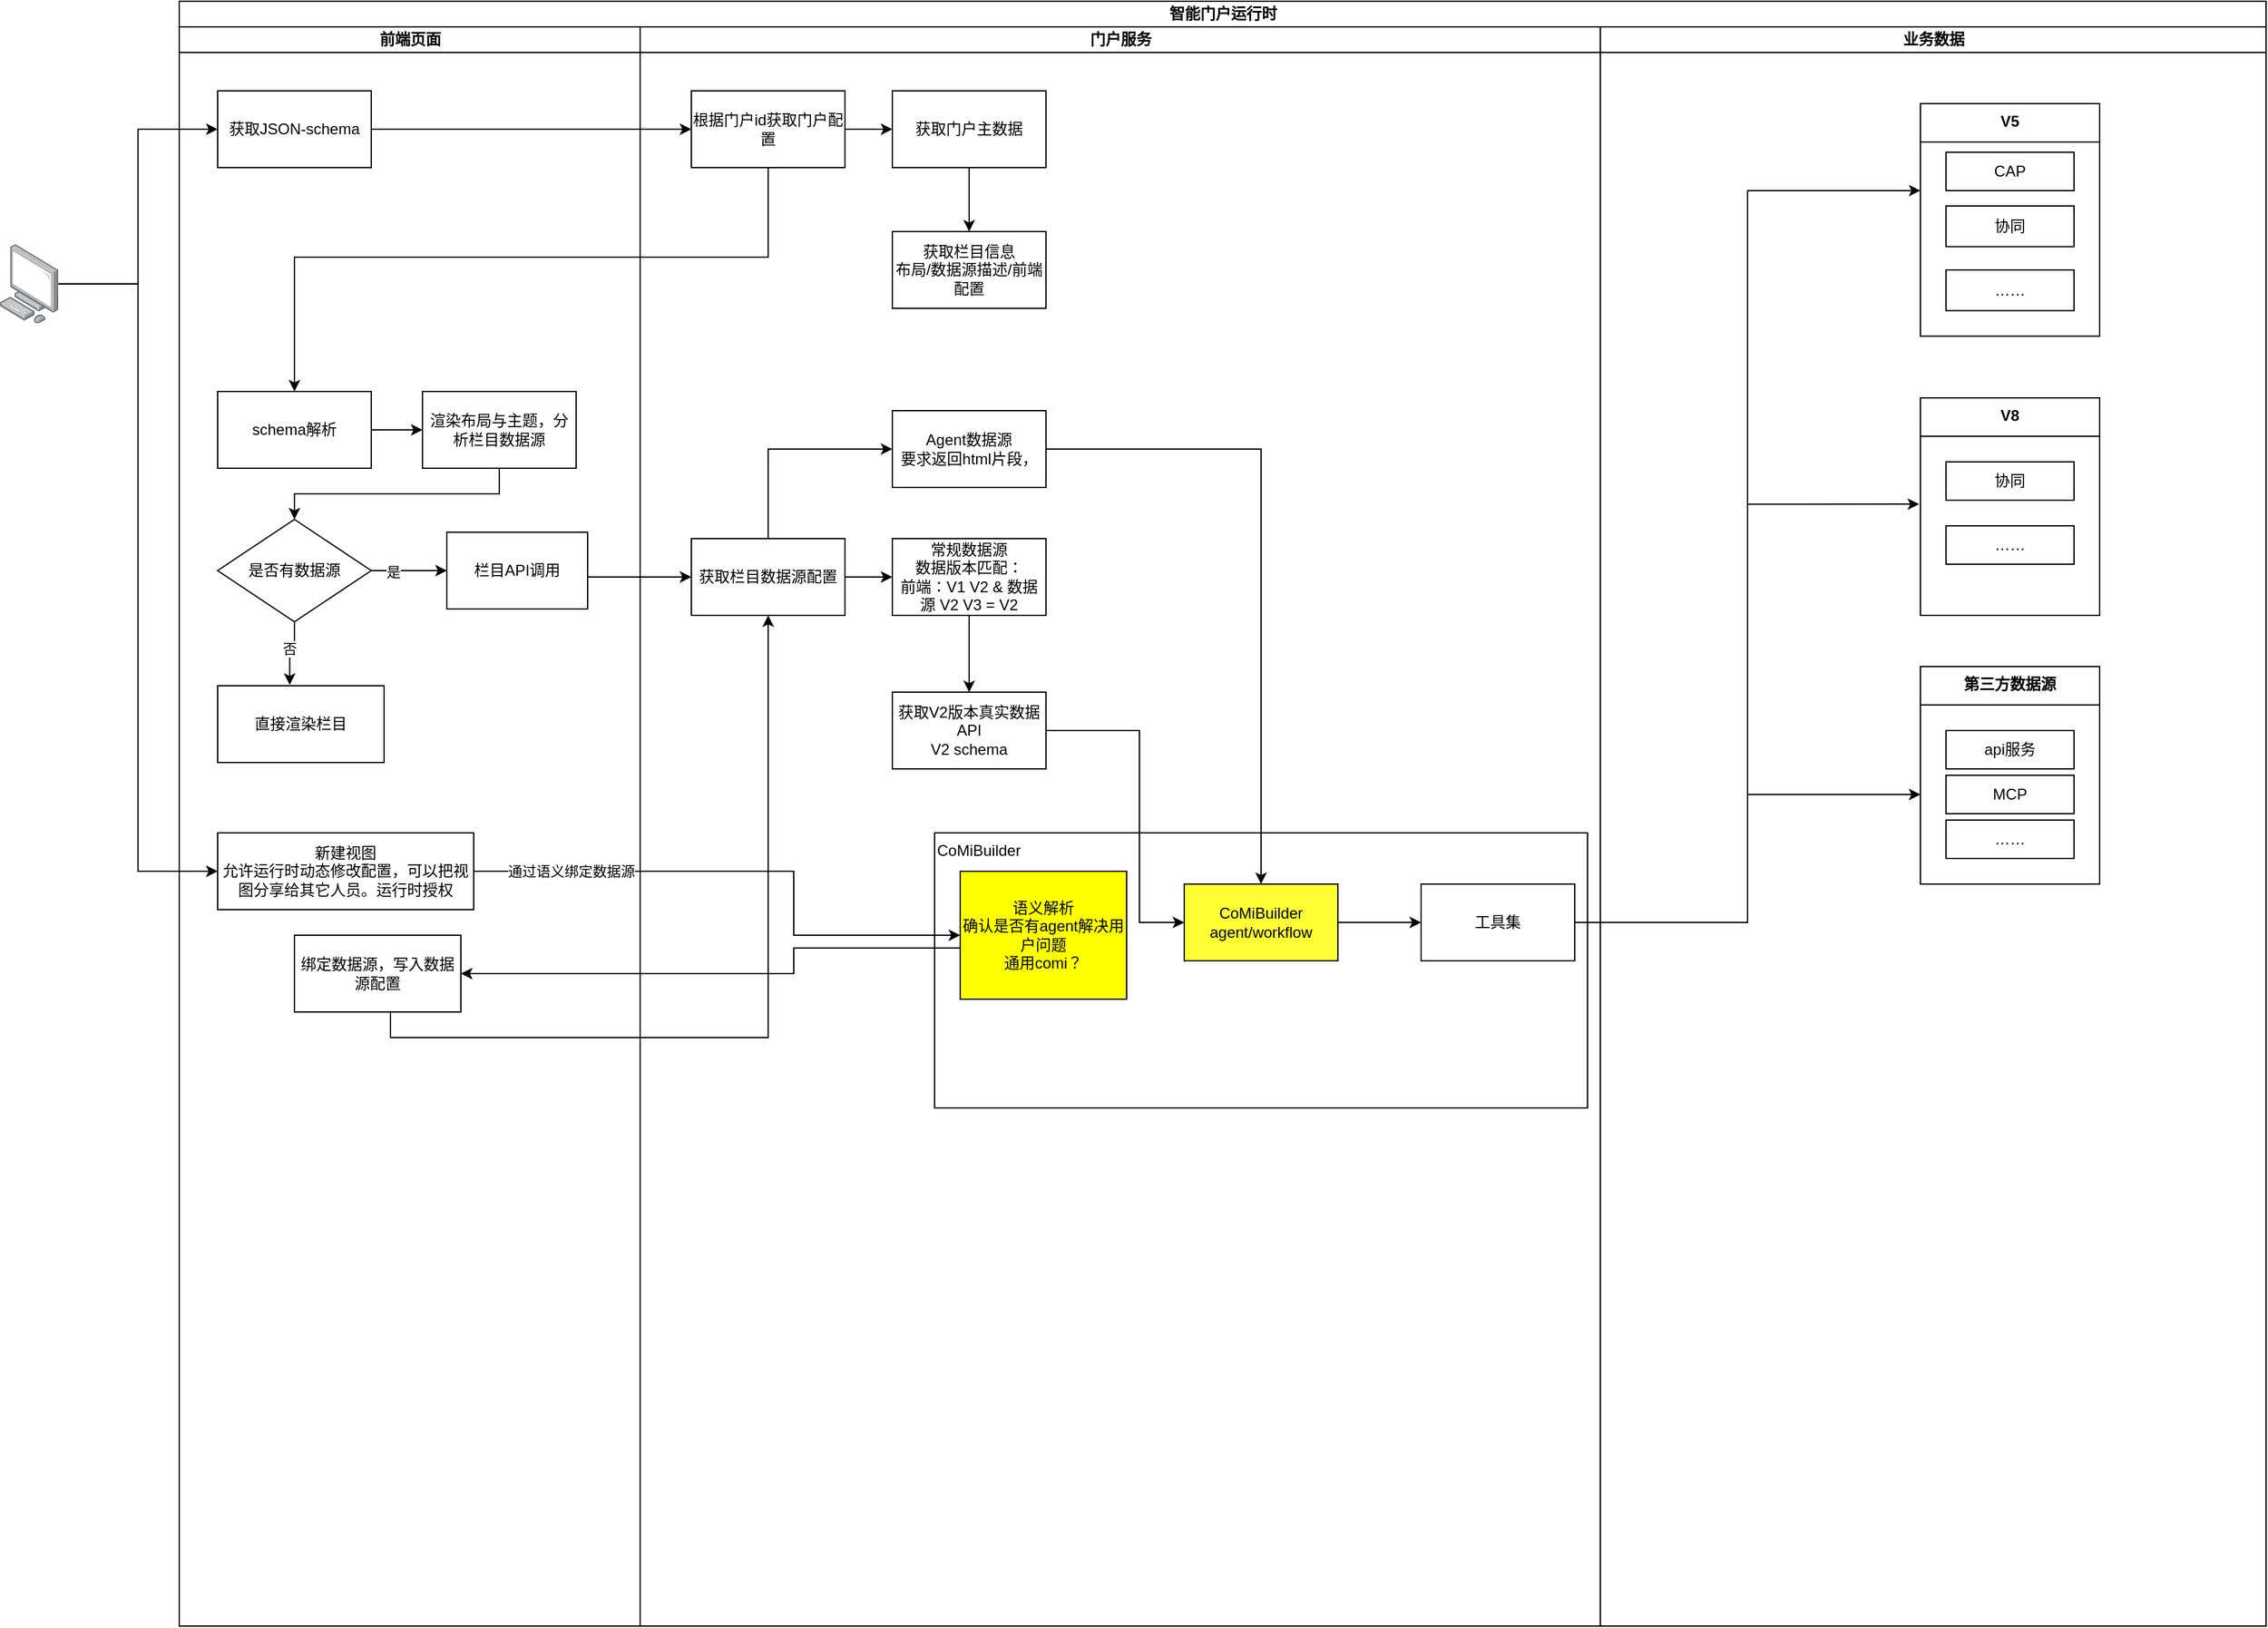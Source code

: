 <mxfile version="28.1.1">
  <diagram id="prtHgNgQTEPvFCAcTncT" name="Page-1">
    <mxGraphModel dx="2026" dy="1123" grid="1" gridSize="10" guides="1" tooltips="1" connect="1" arrows="1" fold="1" page="1" pageScale="1" pageWidth="827" pageHeight="1169" math="0" shadow="0">
      <root>
        <mxCell id="0" />
        <mxCell id="1" parent="0" />
        <mxCell id="w7biPJrf0hh5INIUFV1A-1" value="智能门户运行时" style="swimlane;childLayout=stackLayout;resizeParent=1;resizeParentMax=0;startSize=20;html=1;" parent="1" vertex="1">
          <mxGeometry x="170.0" y="40" width="1630" height="1270" as="geometry" />
        </mxCell>
        <mxCell id="w7biPJrf0hh5INIUFV1A-2" value="前端页面" style="swimlane;startSize=20;html=1;" parent="w7biPJrf0hh5INIUFV1A-1" vertex="1">
          <mxGeometry y="20" width="360" height="1250" as="geometry" />
        </mxCell>
        <mxCell id="w7biPJrf0hh5INIUFV1A-17" value="获取JSON-schema" style="rounded=0;whiteSpace=wrap;html=1;" parent="w7biPJrf0hh5INIUFV1A-2" vertex="1">
          <mxGeometry x="30.0" y="50" width="120" height="60" as="geometry" />
        </mxCell>
        <mxCell id="w7biPJrf0hh5INIUFV1A-34" style="edgeStyle=orthogonalEdgeStyle;rounded=0;orthogonalLoop=1;jettySize=auto;html=1;entryX=0;entryY=0.5;entryDx=0;entryDy=0;" parent="w7biPJrf0hh5INIUFV1A-2" source="w7biPJrf0hh5INIUFV1A-19" target="w7biPJrf0hh5INIUFV1A-32" edge="1">
          <mxGeometry relative="1" as="geometry" />
        </mxCell>
        <mxCell id="w7biPJrf0hh5INIUFV1A-19" value="schema解析" style="rounded=0;whiteSpace=wrap;html=1;" parent="w7biPJrf0hh5INIUFV1A-2" vertex="1">
          <mxGeometry x="30.0" y="285" width="120" height="60" as="geometry" />
        </mxCell>
        <mxCell id="w7biPJrf0hh5INIUFV1A-30" style="edgeStyle=orthogonalEdgeStyle;rounded=0;orthogonalLoop=1;jettySize=auto;html=1;entryX=0;entryY=0.5;entryDx=0;entryDy=0;" parent="w7biPJrf0hh5INIUFV1A-2" source="w7biPJrf0hh5INIUFV1A-21" target="w7biPJrf0hh5INIUFV1A-23" edge="1">
          <mxGeometry relative="1" as="geometry" />
        </mxCell>
        <mxCell id="w7biPJrf0hh5INIUFV1A-31" value="是" style="edgeLabel;html=1;align=center;verticalAlign=middle;resizable=0;points=[];" parent="w7biPJrf0hh5INIUFV1A-30" vertex="1" connectable="0">
          <mxGeometry x="-0.446" y="-1" relative="1" as="geometry">
            <mxPoint as="offset" />
          </mxGeometry>
        </mxCell>
        <mxCell id="w7biPJrf0hh5INIUFV1A-21" value="是否有数据源" style="rhombus;whiteSpace=wrap;html=1;" parent="w7biPJrf0hh5INIUFV1A-2" vertex="1">
          <mxGeometry x="30" y="385" width="120" height="80" as="geometry" />
        </mxCell>
        <mxCell id="w7biPJrf0hh5INIUFV1A-24" value="直接渲染栏目" style="rounded=0;whiteSpace=wrap;html=1;" parent="w7biPJrf0hh5INIUFV1A-2" vertex="1">
          <mxGeometry x="30" y="515" width="130" height="60" as="geometry" />
        </mxCell>
        <mxCell id="w7biPJrf0hh5INIUFV1A-23" value="栏目API调用" style="rounded=0;whiteSpace=wrap;html=1;" parent="w7biPJrf0hh5INIUFV1A-2" vertex="1">
          <mxGeometry x="209" y="395" width="110" height="60" as="geometry" />
        </mxCell>
        <mxCell id="w7biPJrf0hh5INIUFV1A-28" style="edgeStyle=orthogonalEdgeStyle;rounded=0;orthogonalLoop=1;jettySize=auto;html=1;entryX=0.433;entryY=-0.011;entryDx=0;entryDy=0;entryPerimeter=0;" parent="w7biPJrf0hh5INIUFV1A-2" source="w7biPJrf0hh5INIUFV1A-21" target="w7biPJrf0hh5INIUFV1A-24" edge="1">
          <mxGeometry relative="1" as="geometry" />
        </mxCell>
        <mxCell id="w7biPJrf0hh5INIUFV1A-29" value="否" style="edgeLabel;html=1;align=center;verticalAlign=middle;resizable=0;points=[];" parent="w7biPJrf0hh5INIUFV1A-28" vertex="1" connectable="0">
          <mxGeometry x="-0.221" y="-4" relative="1" as="geometry">
            <mxPoint as="offset" />
          </mxGeometry>
        </mxCell>
        <mxCell id="w7biPJrf0hh5INIUFV1A-33" style="edgeStyle=orthogonalEdgeStyle;rounded=0;orthogonalLoop=1;jettySize=auto;html=1;" parent="w7biPJrf0hh5INIUFV1A-2" source="w7biPJrf0hh5INIUFV1A-32" target="w7biPJrf0hh5INIUFV1A-21" edge="1">
          <mxGeometry relative="1" as="geometry">
            <Array as="points">
              <mxPoint x="250" y="365" />
              <mxPoint x="90" y="365" />
            </Array>
          </mxGeometry>
        </mxCell>
        <mxCell id="w7biPJrf0hh5INIUFV1A-32" value="渲染布局与主题，分析栏目数据源" style="rounded=0;whiteSpace=wrap;html=1;" parent="w7biPJrf0hh5INIUFV1A-2" vertex="1">
          <mxGeometry x="190.0" y="285" width="120" height="60" as="geometry" />
        </mxCell>
        <mxCell id="OJ89PMCyBaoqORJUOkz7-1" value="新建视图&lt;div&gt;允许运行时动态修改配置，可以把视图分享给其它人员。运行时授权&lt;/div&gt;" style="whiteSpace=wrap;html=1;" parent="w7biPJrf0hh5INIUFV1A-2" vertex="1">
          <mxGeometry x="30" y="630" width="200" height="60" as="geometry" />
        </mxCell>
        <mxCell id="OJ89PMCyBaoqORJUOkz7-13" value="绑定数据源，写入数据源配置" style="rounded=0;whiteSpace=wrap;html=1;" parent="w7biPJrf0hh5INIUFV1A-2" vertex="1">
          <mxGeometry x="90.0" y="710" width="130" height="60" as="geometry" />
        </mxCell>
        <mxCell id="w7biPJrf0hh5INIUFV1A-36" style="edgeStyle=orthogonalEdgeStyle;rounded=0;orthogonalLoop=1;jettySize=auto;html=1;entryX=0;entryY=0.5;entryDx=0;entryDy=0;" parent="w7biPJrf0hh5INIUFV1A-1" source="w7biPJrf0hh5INIUFV1A-17" target="w7biPJrf0hh5INIUFV1A-14" edge="1">
          <mxGeometry relative="1" as="geometry" />
        </mxCell>
        <mxCell id="w7biPJrf0hh5INIUFV1A-43" style="edgeStyle=orthogonalEdgeStyle;rounded=0;orthogonalLoop=1;jettySize=auto;html=1;" parent="w7biPJrf0hh5INIUFV1A-1" source="w7biPJrf0hh5INIUFV1A-14" target="w7biPJrf0hh5INIUFV1A-19" edge="1">
          <mxGeometry relative="1" as="geometry">
            <Array as="points">
              <mxPoint x="460" y="200" />
              <mxPoint x="90" y="200" />
            </Array>
          </mxGeometry>
        </mxCell>
        <mxCell id="w7biPJrf0hh5INIUFV1A-45" value="" style="edgeStyle=orthogonalEdgeStyle;rounded=0;orthogonalLoop=1;jettySize=auto;html=1;" parent="w7biPJrf0hh5INIUFV1A-1" source="w7biPJrf0hh5INIUFV1A-23" target="w7biPJrf0hh5INIUFV1A-44" edge="1">
          <mxGeometry relative="1" as="geometry">
            <Array as="points">
              <mxPoint x="380" y="450" />
              <mxPoint x="380" y="450" />
            </Array>
          </mxGeometry>
        </mxCell>
        <mxCell id="w7biPJrf0hh5INIUFV1A-144" style="edgeStyle=orthogonalEdgeStyle;rounded=0;orthogonalLoop=1;jettySize=auto;html=1;entryX=0;entryY=0.25;entryDx=0;entryDy=0;" parent="w7biPJrf0hh5INIUFV1A-1" source="w7biPJrf0hh5INIUFV1A-142" target="w7biPJrf0hh5INIUFV1A-54" edge="1">
          <mxGeometry relative="1" as="geometry" />
        </mxCell>
        <mxCell id="w7biPJrf0hh5INIUFV1A-145" style="edgeStyle=orthogonalEdgeStyle;rounded=0;orthogonalLoop=1;jettySize=auto;html=1;entryX=-0.007;entryY=0.379;entryDx=0;entryDy=0;entryPerimeter=0;" parent="w7biPJrf0hh5INIUFV1A-1" source="w7biPJrf0hh5INIUFV1A-142" target="w7biPJrf0hh5INIUFV1A-60" edge="1">
          <mxGeometry relative="1" as="geometry" />
        </mxCell>
        <mxCell id="w7biPJrf0hh5INIUFV1A-3" value="门户服务" style="swimlane;startSize=20;html=1;" parent="w7biPJrf0hh5INIUFV1A-1" vertex="1">
          <mxGeometry x="360" y="20" width="750" height="1250" as="geometry" />
        </mxCell>
        <mxCell id="OJ89PMCyBaoqORJUOkz7-12" value="&lt;div style=&quot;&quot;&gt;CoMiBuilder&lt;/div&gt;" style="rounded=0;whiteSpace=wrap;html=1;align=left;verticalAlign=top;" parent="w7biPJrf0hh5INIUFV1A-3" vertex="1">
          <mxGeometry x="230" y="630" width="510" height="215" as="geometry" />
        </mxCell>
        <mxCell id="w7biPJrf0hh5INIUFV1A-38" style="edgeStyle=orthogonalEdgeStyle;rounded=0;orthogonalLoop=1;jettySize=auto;html=1;entryX=0;entryY=0.5;entryDx=0;entryDy=0;" parent="w7biPJrf0hh5INIUFV1A-3" source="w7biPJrf0hh5INIUFV1A-14" target="w7biPJrf0hh5INIUFV1A-37" edge="1">
          <mxGeometry relative="1" as="geometry" />
        </mxCell>
        <mxCell id="w7biPJrf0hh5INIUFV1A-14" value="根据门户id获取门户配置" style="rounded=0;whiteSpace=wrap;html=1;" parent="w7biPJrf0hh5INIUFV1A-3" vertex="1">
          <mxGeometry x="40.0" y="50" width="120" height="60" as="geometry" />
        </mxCell>
        <mxCell id="w7biPJrf0hh5INIUFV1A-42" style="edgeStyle=orthogonalEdgeStyle;rounded=0;orthogonalLoop=1;jettySize=auto;html=1;exitX=0.5;exitY=1;exitDx=0;exitDy=0;entryX=0.5;entryY=0;entryDx=0;entryDy=0;" parent="w7biPJrf0hh5INIUFV1A-3" source="w7biPJrf0hh5INIUFV1A-37" target="w7biPJrf0hh5INIUFV1A-39" edge="1">
          <mxGeometry relative="1" as="geometry" />
        </mxCell>
        <mxCell id="w7biPJrf0hh5INIUFV1A-37" value="获取门户主数据" style="rounded=0;whiteSpace=wrap;html=1;" parent="w7biPJrf0hh5INIUFV1A-3" vertex="1">
          <mxGeometry x="197.0" y="50" width="120" height="60" as="geometry" />
        </mxCell>
        <mxCell id="w7biPJrf0hh5INIUFV1A-39" value="获取栏目信息&lt;div&gt;布局/数据源描述/前端配置&lt;/div&gt;" style="rounded=0;whiteSpace=wrap;html=1;" parent="w7biPJrf0hh5INIUFV1A-3" vertex="1">
          <mxGeometry x="197.0" y="160" width="120" height="60" as="geometry" />
        </mxCell>
        <mxCell id="w7biPJrf0hh5INIUFV1A-47" style="edgeStyle=orthogonalEdgeStyle;rounded=0;orthogonalLoop=1;jettySize=auto;html=1;entryX=0;entryY=0.5;entryDx=0;entryDy=0;" parent="w7biPJrf0hh5INIUFV1A-3" source="w7biPJrf0hh5INIUFV1A-44" target="w7biPJrf0hh5INIUFV1A-46" edge="1">
          <mxGeometry relative="1" as="geometry" />
        </mxCell>
        <mxCell id="w7biPJrf0hh5INIUFV1A-149" style="edgeStyle=orthogonalEdgeStyle;rounded=0;orthogonalLoop=1;jettySize=auto;html=1;entryX=0;entryY=0.5;entryDx=0;entryDy=0;" parent="w7biPJrf0hh5INIUFV1A-3" source="w7biPJrf0hh5INIUFV1A-44" target="w7biPJrf0hh5INIUFV1A-148" edge="1">
          <mxGeometry relative="1" as="geometry">
            <Array as="points">
              <mxPoint x="100" y="330" />
            </Array>
          </mxGeometry>
        </mxCell>
        <mxCell id="w7biPJrf0hh5INIUFV1A-44" value="获取栏目数据源配置" style="rounded=0;whiteSpace=wrap;html=1;" parent="w7biPJrf0hh5INIUFV1A-3" vertex="1">
          <mxGeometry x="40.0" y="400" width="120" height="60" as="geometry" />
        </mxCell>
        <mxCell id="w7biPJrf0hh5INIUFV1A-51" style="edgeStyle=orthogonalEdgeStyle;rounded=0;orthogonalLoop=1;jettySize=auto;html=1;entryX=0.5;entryY=0;entryDx=0;entryDy=0;" parent="w7biPJrf0hh5INIUFV1A-3" source="w7biPJrf0hh5INIUFV1A-46" target="w7biPJrf0hh5INIUFV1A-48" edge="1">
          <mxGeometry relative="1" as="geometry" />
        </mxCell>
        <mxCell id="w7biPJrf0hh5INIUFV1A-46" value="常规数据源&lt;div&gt;数据版本匹配：&lt;/div&gt;&lt;div&gt;前端：V1 V2 &amp;amp; 数据源 V2 V3 = V2&lt;/div&gt;" style="rounded=0;whiteSpace=wrap;html=1;" parent="w7biPJrf0hh5INIUFV1A-3" vertex="1">
          <mxGeometry x="197.0" y="400" width="120" height="60" as="geometry" />
        </mxCell>
        <mxCell id="w7biPJrf0hh5INIUFV1A-133" style="edgeStyle=orthogonalEdgeStyle;rounded=0;orthogonalLoop=1;jettySize=auto;html=1;entryX=0;entryY=0.5;entryDx=0;entryDy=0;" parent="w7biPJrf0hh5INIUFV1A-3" source="w7biPJrf0hh5INIUFV1A-48" target="w7biPJrf0hh5INIUFV1A-86" edge="1">
          <mxGeometry relative="1" as="geometry">
            <Array as="points">
              <mxPoint x="390" y="550" />
              <mxPoint x="390" y="700" />
            </Array>
          </mxGeometry>
        </mxCell>
        <mxCell id="w7biPJrf0hh5INIUFV1A-48" value="获取V2版本真实数据API&lt;div&gt;V2 schema&lt;/div&gt;" style="rounded=0;whiteSpace=wrap;html=1;" parent="w7biPJrf0hh5INIUFV1A-3" vertex="1">
          <mxGeometry x="197.0" y="520" width="120" height="60" as="geometry" />
        </mxCell>
        <mxCell id="w7biPJrf0hh5INIUFV1A-143" style="edgeStyle=orthogonalEdgeStyle;rounded=0;orthogonalLoop=1;jettySize=auto;html=1;entryX=0;entryY=0.5;entryDx=0;entryDy=0;" parent="w7biPJrf0hh5INIUFV1A-3" source="w7biPJrf0hh5INIUFV1A-86" target="w7biPJrf0hh5INIUFV1A-142" edge="1">
          <mxGeometry relative="1" as="geometry" />
        </mxCell>
        <mxCell id="w7biPJrf0hh5INIUFV1A-86" value="CoMiBuilder&lt;div&gt;agent/workflow&lt;/div&gt;" style="rounded=0;whiteSpace=wrap;html=1;fillColor=#FFFF33;" parent="w7biPJrf0hh5INIUFV1A-3" vertex="1">
          <mxGeometry x="425.0" y="670" width="120" height="60" as="geometry" />
        </mxCell>
        <mxCell id="w7biPJrf0hh5INIUFV1A-142" value="工具集" style="rounded=0;whiteSpace=wrap;html=1;" parent="w7biPJrf0hh5INIUFV1A-3" vertex="1">
          <mxGeometry x="610.0" y="670" width="120" height="60" as="geometry" />
        </mxCell>
        <mxCell id="w7biPJrf0hh5INIUFV1A-150" style="edgeStyle=orthogonalEdgeStyle;rounded=0;orthogonalLoop=1;jettySize=auto;html=1;entryX=0.5;entryY=0;entryDx=0;entryDy=0;" parent="w7biPJrf0hh5INIUFV1A-3" source="w7biPJrf0hh5INIUFV1A-148" target="w7biPJrf0hh5INIUFV1A-86" edge="1">
          <mxGeometry relative="1" as="geometry" />
        </mxCell>
        <mxCell id="w7biPJrf0hh5INIUFV1A-148" value="Agent数据源&lt;div&gt;要求返回html片段，&lt;/div&gt;" style="rounded=0;whiteSpace=wrap;html=1;" parent="w7biPJrf0hh5INIUFV1A-3" vertex="1">
          <mxGeometry x="197.0" y="300" width="120" height="60" as="geometry" />
        </mxCell>
        <mxCell id="OJ89PMCyBaoqORJUOkz7-5" value="语义解析&lt;div&gt;确认是否有agent解决用户问题&lt;/div&gt;&lt;div&gt;通用comi？&lt;/div&gt;" style="rounded=0;whiteSpace=wrap;html=1;fillColor=#FFFF00;" parent="w7biPJrf0hh5INIUFV1A-3" vertex="1">
          <mxGeometry x="250" y="660" width="130" height="100" as="geometry" />
        </mxCell>
        <mxCell id="w7biPJrf0hh5INIUFV1A-4" value="业务数据" style="swimlane;startSize=20;html=1;" parent="w7biPJrf0hh5INIUFV1A-1" vertex="1">
          <mxGeometry x="1110" y="20" width="520" height="1250" as="geometry" />
        </mxCell>
        <mxCell id="w7biPJrf0hh5INIUFV1A-52" value="V5" style="swimlane;fontStyle=1;align=center;verticalAlign=top;childLayout=stackLayout;horizontal=1;startSize=30;horizontalStack=0;resizeParent=1;resizeParentMax=0;resizeLast=0;collapsible=0;marginBottom=0;html=1;whiteSpace=wrap;" parent="w7biPJrf0hh5INIUFV1A-4" vertex="1">
          <mxGeometry x="250" y="60" width="140" height="181.8" as="geometry" />
        </mxCell>
        <mxCell id="w7biPJrf0hh5INIUFV1A-54" value="" style="swimlane;fontStyle=1;align=center;verticalAlign=top;horizontal=1;startSize=0;collapsible=0;marginBottom=0;html=1;strokeColor=none;fillColor=none;" parent="w7biPJrf0hh5INIUFV1A-52" vertex="1">
          <mxGeometry y="30" width="140" height="151.8" as="geometry" />
        </mxCell>
        <mxCell id="w7biPJrf0hh5INIUFV1A-55" value="CAP" style="html=1;align=center;verticalAlign=middle;rotatable=0;whiteSpace=wrap;" parent="w7biPJrf0hh5INIUFV1A-54" vertex="1">
          <mxGeometry width="100" height="30" relative="1" as="geometry">
            <mxPoint x="20" y="8" as="offset" />
          </mxGeometry>
        </mxCell>
        <mxCell id="w7biPJrf0hh5INIUFV1A-78" value="协同" style="html=1;align=center;verticalAlign=middle;rotatable=0;whiteSpace=wrap;" parent="w7biPJrf0hh5INIUFV1A-54" vertex="1">
          <mxGeometry x="20" y="50" width="100" height="31.8" as="geometry" />
        </mxCell>
        <mxCell id="w7biPJrf0hh5INIUFV1A-82" value="……" style="html=1;align=center;verticalAlign=middle;rotatable=0;whiteSpace=wrap;" parent="w7biPJrf0hh5INIUFV1A-54" vertex="1">
          <mxGeometry x="20.0" y="100" width="100" height="31.8" as="geometry" />
        </mxCell>
        <mxCell id="w7biPJrf0hh5INIUFV1A-58" value="V8" style="swimlane;fontStyle=1;align=center;verticalAlign=top;childLayout=stackLayout;horizontal=1;startSize=30;horizontalStack=0;resizeParent=1;resizeParentMax=0;resizeLast=0;collapsible=0;marginBottom=0;html=1;whiteSpace=wrap;" parent="w7biPJrf0hh5INIUFV1A-4" vertex="1">
          <mxGeometry x="250.0" y="290" width="140" height="170" as="geometry" />
        </mxCell>
        <mxCell id="w7biPJrf0hh5INIUFV1A-60" value="&#xa;&lt;span style=&quot;color: rgb(0, 0, 0); font-family: Helvetica; font-size: 12px; font-style: normal; font-variant-ligatures: normal; font-variant-caps: normal; font-weight: 400; letter-spacing: normal; orphans: 2; text-align: center; text-indent: 0px; text-transform: none; widows: 2; word-spacing: 0px; -webkit-text-stroke-width: 0px; white-space: normal; background-color: rgb(236, 236, 236); text-decoration-thickness: initial; text-decoration-style: initial; text-decoration-color: initial; display: inline !important; float: none;&quot;&gt;……&lt;/span&gt;&#xa;&#xa;" style="swimlane;fontStyle=1;align=center;verticalAlign=top;horizontal=1;startSize=0;collapsible=0;marginBottom=0;html=1;strokeColor=none;fillColor=none;" parent="w7biPJrf0hh5INIUFV1A-58" vertex="1">
          <mxGeometry y="30" width="140" height="140" as="geometry" />
        </mxCell>
        <mxCell id="w7biPJrf0hh5INIUFV1A-61" value="协同" style="html=1;align=center;verticalAlign=middle;rotatable=0;whiteSpace=wrap;" parent="w7biPJrf0hh5INIUFV1A-60" vertex="1">
          <mxGeometry width="100" height="30" relative="1" as="geometry">
            <mxPoint x="20" y="20" as="offset" />
          </mxGeometry>
        </mxCell>
        <mxCell id="w7biPJrf0hh5INIUFV1A-81" value="……" style="html=1;align=center;verticalAlign=middle;rotatable=0;whiteSpace=wrap;" parent="w7biPJrf0hh5INIUFV1A-60" vertex="1">
          <mxGeometry x="20" y="70" width="100" height="30" as="geometry" />
        </mxCell>
        <mxCell id="w7biPJrf0hh5INIUFV1A-136" value="第三方数据源" style="swimlane;fontStyle=1;align=center;verticalAlign=top;childLayout=stackLayout;horizontal=1;startSize=30;horizontalStack=0;resizeParent=1;resizeParentMax=0;resizeLast=0;collapsible=0;marginBottom=0;html=1;whiteSpace=wrap;" parent="w7biPJrf0hh5INIUFV1A-4" vertex="1">
          <mxGeometry x="250.0" y="500" width="140" height="170" as="geometry" />
        </mxCell>
        <mxCell id="w7biPJrf0hh5INIUFV1A-137" value="" style="swimlane;fontStyle=1;align=center;verticalAlign=top;horizontal=1;startSize=0;collapsible=0;marginBottom=0;html=1;strokeColor=none;fillColor=none;" parent="w7biPJrf0hh5INIUFV1A-136" vertex="1">
          <mxGeometry y="30" width="140" height="140" as="geometry" />
        </mxCell>
        <mxCell id="w7biPJrf0hh5INIUFV1A-138" value="api服务" style="html=1;align=center;verticalAlign=middle;rotatable=0;whiteSpace=wrap;" parent="w7biPJrf0hh5INIUFV1A-137" vertex="1">
          <mxGeometry width="100" height="30" relative="1" as="geometry">
            <mxPoint x="20" y="20" as="offset" />
          </mxGeometry>
        </mxCell>
        <mxCell id="w7biPJrf0hh5INIUFV1A-140" value="……" style="html=1;align=center;verticalAlign=middle;rotatable=0;whiteSpace=wrap;" parent="w7biPJrf0hh5INIUFV1A-137" vertex="1">
          <mxGeometry x="20" y="90" width="100" height="30" as="geometry" />
        </mxCell>
        <mxCell id="w7biPJrf0hh5INIUFV1A-151" value="MCP" style="html=1;align=center;verticalAlign=middle;rotatable=0;whiteSpace=wrap;" parent="w7biPJrf0hh5INIUFV1A-137" vertex="1">
          <mxGeometry x="20" y="55" width="100" height="30" as="geometry" />
        </mxCell>
        <mxCell id="OJ89PMCyBaoqORJUOkz7-6" style="edgeStyle=orthogonalEdgeStyle;rounded=0;orthogonalLoop=1;jettySize=auto;html=1;" parent="w7biPJrf0hh5INIUFV1A-1" source="OJ89PMCyBaoqORJUOkz7-1" target="OJ89PMCyBaoqORJUOkz7-5" edge="1">
          <mxGeometry relative="1" as="geometry">
            <Array as="points">
              <mxPoint x="480" y="680" />
              <mxPoint x="480" y="730" />
            </Array>
          </mxGeometry>
        </mxCell>
        <mxCell id="OJ89PMCyBaoqORJUOkz7-7" value="通过语义绑定数据源" style="edgeLabel;html=1;align=center;verticalAlign=middle;resizable=0;points=[];" parent="OJ89PMCyBaoqORJUOkz7-6" vertex="1" connectable="0">
          <mxGeometry x="-0.127" y="-3" relative="1" as="geometry">
            <mxPoint x="-112" y="-3" as="offset" />
          </mxGeometry>
        </mxCell>
        <mxCell id="OJ89PMCyBaoqORJUOkz7-14" style="edgeStyle=orthogonalEdgeStyle;rounded=0;orthogonalLoop=1;jettySize=auto;html=1;exitX=0;exitY=0.75;exitDx=0;exitDy=0;entryX=1;entryY=0.5;entryDx=0;entryDy=0;" parent="w7biPJrf0hh5INIUFV1A-1" source="OJ89PMCyBaoqORJUOkz7-5" target="OJ89PMCyBaoqORJUOkz7-13" edge="1">
          <mxGeometry relative="1" as="geometry">
            <Array as="points">
              <mxPoint x="610" y="740" />
              <mxPoint x="480" y="740" />
              <mxPoint x="480" y="760" />
            </Array>
          </mxGeometry>
        </mxCell>
        <mxCell id="OJ89PMCyBaoqORJUOkz7-15" style="edgeStyle=orthogonalEdgeStyle;rounded=0;orthogonalLoop=1;jettySize=auto;html=1;entryX=0.5;entryY=1;entryDx=0;entryDy=0;" parent="w7biPJrf0hh5INIUFV1A-1" source="OJ89PMCyBaoqORJUOkz7-13" target="w7biPJrf0hh5INIUFV1A-44" edge="1">
          <mxGeometry relative="1" as="geometry">
            <mxPoint x="200.0" y="810" as="targetPoint" />
            <Array as="points">
              <mxPoint x="165" y="810" />
              <mxPoint x="460" y="810" />
            </Array>
          </mxGeometry>
        </mxCell>
        <mxCell id="OJ89PMCyBaoqORJUOkz7-16" style="edgeStyle=orthogonalEdgeStyle;rounded=0;orthogonalLoop=1;jettySize=auto;html=1;" parent="w7biPJrf0hh5INIUFV1A-1" source="w7biPJrf0hh5INIUFV1A-142" target="w7biPJrf0hh5INIUFV1A-137" edge="1">
          <mxGeometry relative="1" as="geometry" />
        </mxCell>
        <mxCell id="w7biPJrf0hh5INIUFV1A-18" style="edgeStyle=orthogonalEdgeStyle;rounded=0;orthogonalLoop=1;jettySize=auto;html=1;entryX=0;entryY=0.5;entryDx=0;entryDy=0;" parent="1" source="w7biPJrf0hh5INIUFV1A-11" target="w7biPJrf0hh5INIUFV1A-17" edge="1">
          <mxGeometry relative="1" as="geometry" />
        </mxCell>
        <mxCell id="OJ89PMCyBaoqORJUOkz7-2" style="edgeStyle=orthogonalEdgeStyle;rounded=0;orthogonalLoop=1;jettySize=auto;html=1;entryX=0;entryY=0.5;entryDx=0;entryDy=0;" parent="1" source="w7biPJrf0hh5INIUFV1A-11" target="OJ89PMCyBaoqORJUOkz7-1" edge="1">
          <mxGeometry relative="1" as="geometry" />
        </mxCell>
        <mxCell id="w7biPJrf0hh5INIUFV1A-11" value="" style="image;points=[];aspect=fixed;html=1;align=center;shadow=0;dashed=0;image=img/lib/allied_telesis/computer_and_terminals/Personal_Computer.svg;" parent="1" vertex="1">
          <mxGeometry x="30" y="230" width="45.6" height="61.8" as="geometry" />
        </mxCell>
      </root>
    </mxGraphModel>
  </diagram>
</mxfile>
